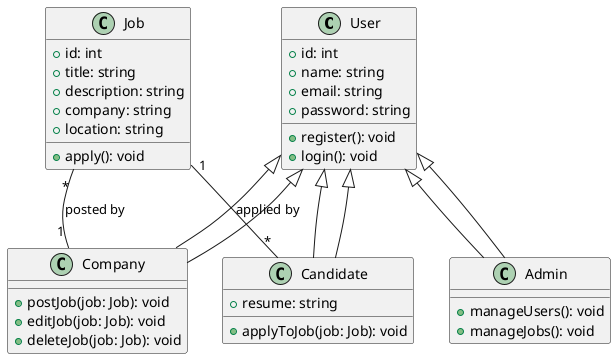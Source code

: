 @startuml

class User {
  +id: int
  +name: string
  +email: string
  +password: string
  +register(): void
  +login(): void
}

class Job {
  +id: int
  +title: string
  +description: string
  +company: string
  +location: string
  +apply(): void
}

class Candidate extends User {
  +resume: string
  +applyToJob(job: Job): void
}

class Company extends User {
  +postJob(job: Job): void
  +editJob(job: Job): void
  +deleteJob(job: Job): void
}

class Admin extends User {
  +manageUsers(): void
  +manageJobs(): void
}

User <|-- Candidate
User <|-- Company
User <|-- Admin
Job "1" -- "*" Candidate : applied by
Job "*" -- "1" Company : posted by

@enduml
